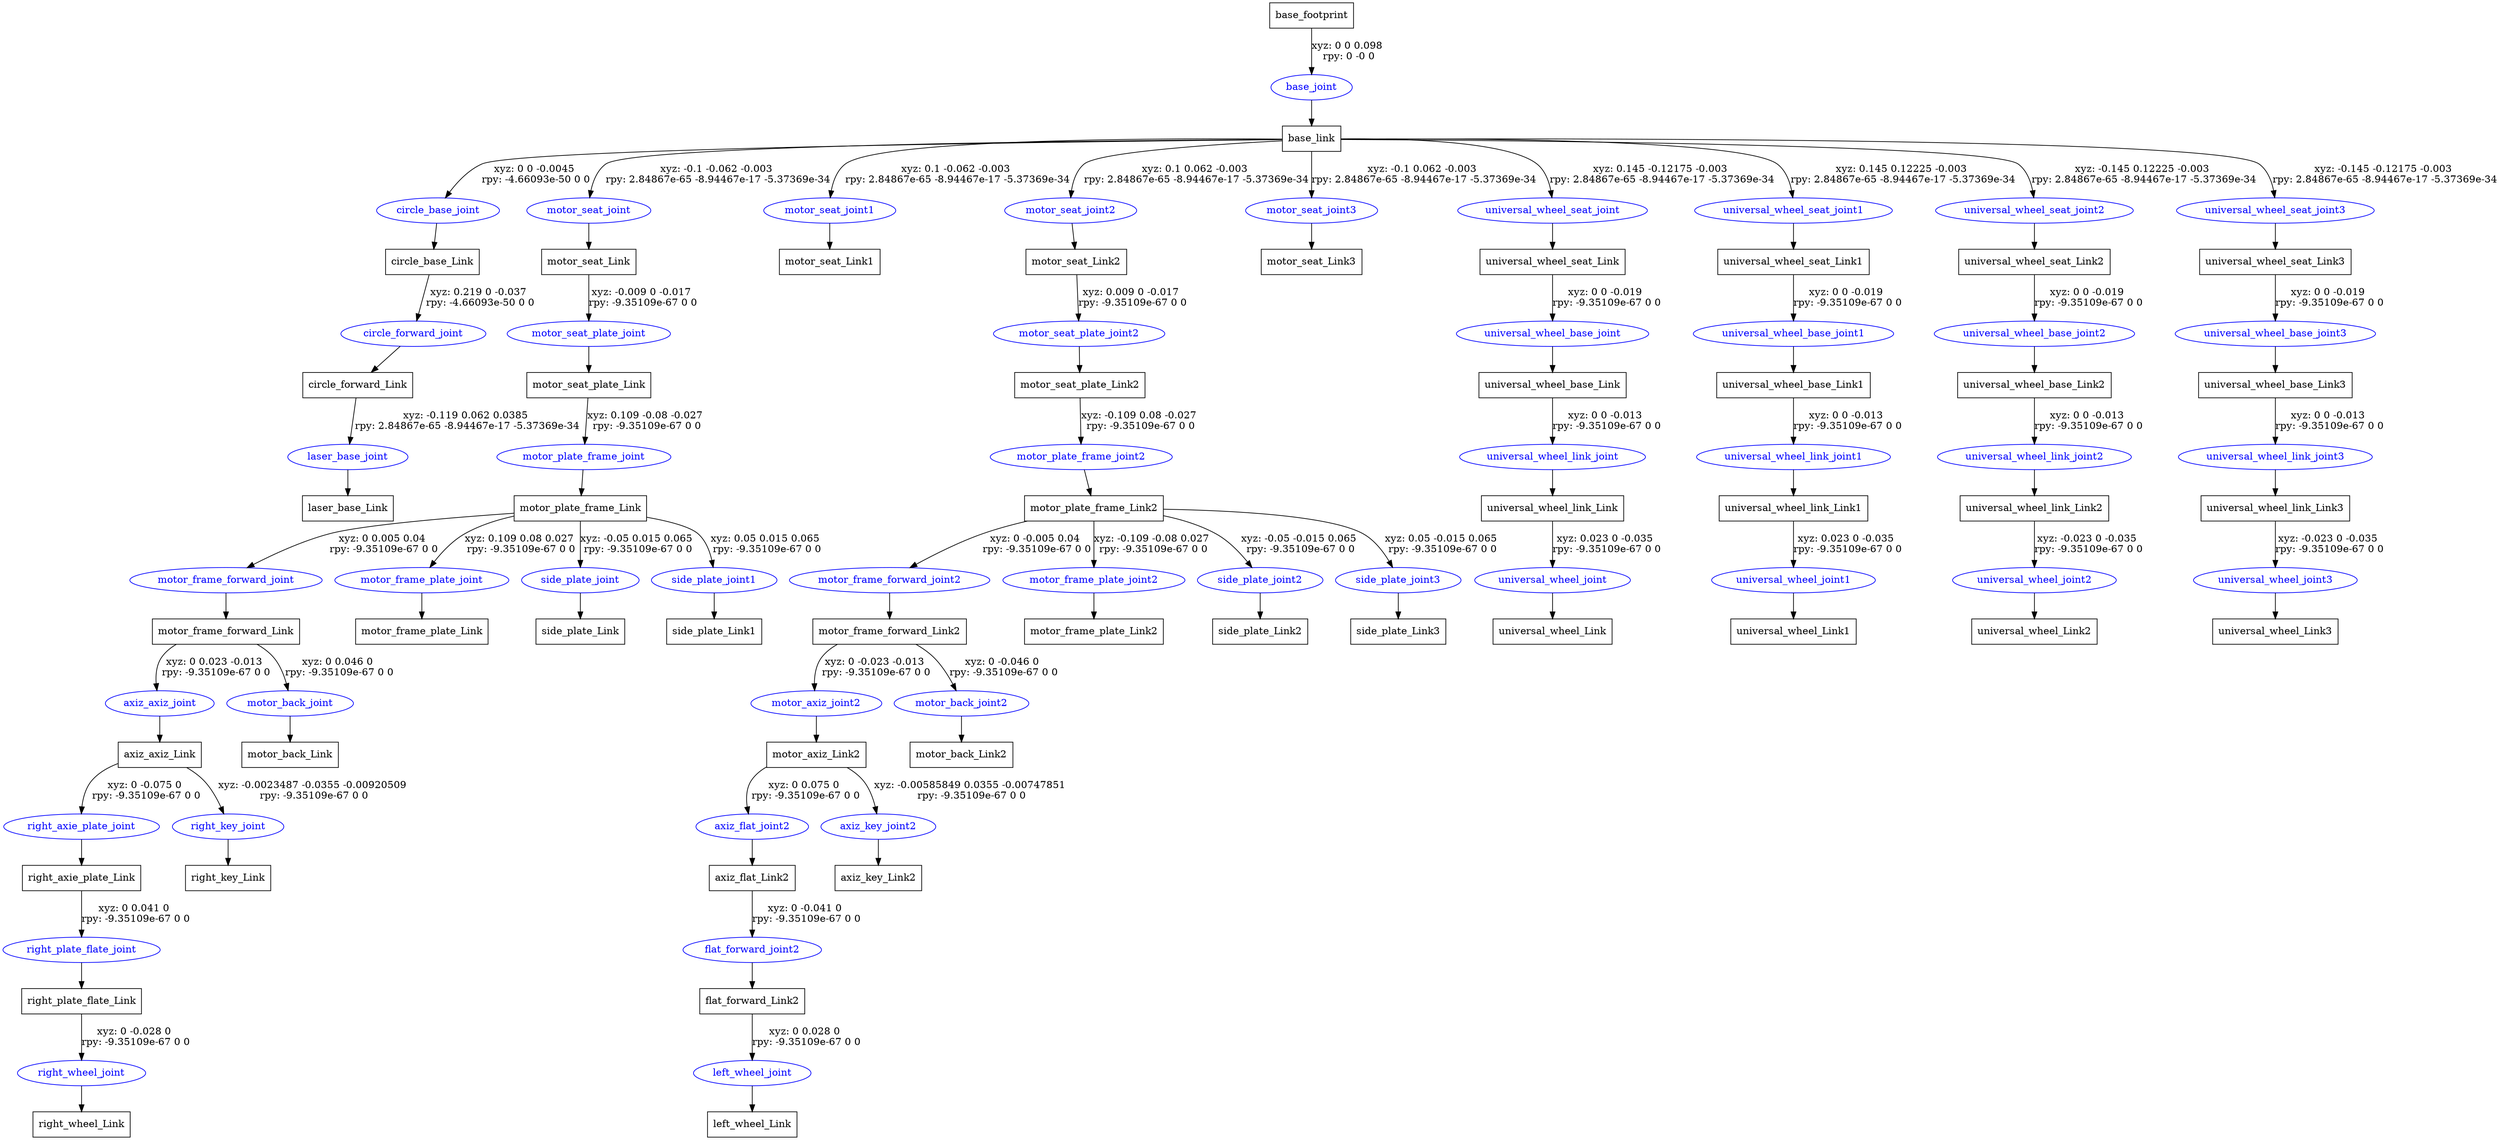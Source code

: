 digraph G {
node [shape=box];
"base_footprint" [label="base_footprint"];
"base_link" [label="base_link"];
"circle_base_Link" [label="circle_base_Link"];
"circle_forward_Link" [label="circle_forward_Link"];
"laser_base_Link" [label="laser_base_Link"];
"motor_seat_Link" [label="motor_seat_Link"];
"motor_seat_plate_Link" [label="motor_seat_plate_Link"];
"motor_plate_frame_Link" [label="motor_plate_frame_Link"];
"motor_frame_forward_Link" [label="motor_frame_forward_Link"];
"axiz_axiz_Link" [label="axiz_axiz_Link"];
"right_axie_plate_Link" [label="right_axie_plate_Link"];
"right_plate_flate_Link" [label="right_plate_flate_Link"];
"right_wheel_Link" [label="right_wheel_Link"];
"right_key_Link" [label="right_key_Link"];
"motor_back_Link" [label="motor_back_Link"];
"motor_frame_plate_Link" [label="motor_frame_plate_Link"];
"side_plate_Link" [label="side_plate_Link"];
"side_plate_Link1" [label="side_plate_Link1"];
"motor_seat_Link1" [label="motor_seat_Link1"];
"motor_seat_Link2" [label="motor_seat_Link2"];
"motor_seat_plate_Link2" [label="motor_seat_plate_Link2"];
"motor_plate_frame_Link2" [label="motor_plate_frame_Link2"];
"motor_frame_forward_Link2" [label="motor_frame_forward_Link2"];
"motor_axiz_Link2" [label="motor_axiz_Link2"];
"axiz_flat_Link2" [label="axiz_flat_Link2"];
"flat_forward_Link2" [label="flat_forward_Link2"];
"left_wheel_Link" [label="left_wheel_Link"];
"axiz_key_Link2" [label="axiz_key_Link2"];
"motor_back_Link2" [label="motor_back_Link2"];
"motor_frame_plate_Link2" [label="motor_frame_plate_Link2"];
"side_plate_Link2" [label="side_plate_Link2"];
"side_plate_Link3" [label="side_plate_Link3"];
"motor_seat_Link3" [label="motor_seat_Link3"];
"universal_wheel_seat_Link" [label="universal_wheel_seat_Link"];
"universal_wheel_base_Link" [label="universal_wheel_base_Link"];
"universal_wheel_link_Link" [label="universal_wheel_link_Link"];
"universal_wheel_Link" [label="universal_wheel_Link"];
"universal_wheel_seat_Link1" [label="universal_wheel_seat_Link1"];
"universal_wheel_base_Link1" [label="universal_wheel_base_Link1"];
"universal_wheel_link_Link1" [label="universal_wheel_link_Link1"];
"universal_wheel_Link1" [label="universal_wheel_Link1"];
"universal_wheel_seat_Link2" [label="universal_wheel_seat_Link2"];
"universal_wheel_base_Link2" [label="universal_wheel_base_Link2"];
"universal_wheel_link_Link2" [label="universal_wheel_link_Link2"];
"universal_wheel_Link2" [label="universal_wheel_Link2"];
"universal_wheel_seat_Link3" [label="universal_wheel_seat_Link3"];
"universal_wheel_base_Link3" [label="universal_wheel_base_Link3"];
"universal_wheel_link_Link3" [label="universal_wheel_link_Link3"];
"universal_wheel_Link3" [label="universal_wheel_Link3"];
node [shape=ellipse, color=blue, fontcolor=blue];
"base_footprint" -> "base_joint" [label="xyz: 0 0 0.098 \nrpy: 0 -0 0"]
"base_joint" -> "base_link"
"base_link" -> "circle_base_joint" [label="xyz: 0 0 -0.0045 \nrpy: -4.66093e-50 0 0"]
"circle_base_joint" -> "circle_base_Link"
"circle_base_Link" -> "circle_forward_joint" [label="xyz: 0.219 0 -0.037 \nrpy: -4.66093e-50 0 0"]
"circle_forward_joint" -> "circle_forward_Link"
"circle_forward_Link" -> "laser_base_joint" [label="xyz: -0.119 0.062 0.0385 \nrpy: 2.84867e-65 -8.94467e-17 -5.37369e-34"]
"laser_base_joint" -> "laser_base_Link"
"base_link" -> "motor_seat_joint" [label="xyz: -0.1 -0.062 -0.003 \nrpy: 2.84867e-65 -8.94467e-17 -5.37369e-34"]
"motor_seat_joint" -> "motor_seat_Link"
"motor_seat_Link" -> "motor_seat_plate_joint" [label="xyz: -0.009 0 -0.017 \nrpy: -9.35109e-67 0 0"]
"motor_seat_plate_joint" -> "motor_seat_plate_Link"
"motor_seat_plate_Link" -> "motor_plate_frame_joint" [label="xyz: 0.109 -0.08 -0.027 \nrpy: -9.35109e-67 0 0"]
"motor_plate_frame_joint" -> "motor_plate_frame_Link"
"motor_plate_frame_Link" -> "motor_frame_forward_joint" [label="xyz: 0 0.005 0.04 \nrpy: -9.35109e-67 0 0"]
"motor_frame_forward_joint" -> "motor_frame_forward_Link"
"motor_frame_forward_Link" -> "axiz_axiz_joint" [label="xyz: 0 0.023 -0.013 \nrpy: -9.35109e-67 0 0"]
"axiz_axiz_joint" -> "axiz_axiz_Link"
"axiz_axiz_Link" -> "right_axie_plate_joint" [label="xyz: 0 -0.075 0 \nrpy: -9.35109e-67 0 0"]
"right_axie_plate_joint" -> "right_axie_plate_Link"
"right_axie_plate_Link" -> "right_plate_flate_joint" [label="xyz: 0 0.041 0 \nrpy: -9.35109e-67 0 0"]
"right_plate_flate_joint" -> "right_plate_flate_Link"
"right_plate_flate_Link" -> "right_wheel_joint" [label="xyz: 0 -0.028 0 \nrpy: -9.35109e-67 0 0"]
"right_wheel_joint" -> "right_wheel_Link"
"axiz_axiz_Link" -> "right_key_joint" [label="xyz: -0.0023487 -0.0355 -0.00920509 \nrpy: -9.35109e-67 0 0"]
"right_key_joint" -> "right_key_Link"
"motor_frame_forward_Link" -> "motor_back_joint" [label="xyz: 0 0.046 0 \nrpy: -9.35109e-67 0 0"]
"motor_back_joint" -> "motor_back_Link"
"motor_plate_frame_Link" -> "motor_frame_plate_joint" [label="xyz: 0.109 0.08 0.027 \nrpy: -9.35109e-67 0 0"]
"motor_frame_plate_joint" -> "motor_frame_plate_Link"
"motor_plate_frame_Link" -> "side_plate_joint" [label="xyz: -0.05 0.015 0.065 \nrpy: -9.35109e-67 0 0"]
"side_plate_joint" -> "side_plate_Link"
"motor_plate_frame_Link" -> "side_plate_joint1" [label="xyz: 0.05 0.015 0.065 \nrpy: -9.35109e-67 0 0"]
"side_plate_joint1" -> "side_plate_Link1"
"base_link" -> "motor_seat_joint1" [label="xyz: 0.1 -0.062 -0.003 \nrpy: 2.84867e-65 -8.94467e-17 -5.37369e-34"]
"motor_seat_joint1" -> "motor_seat_Link1"
"base_link" -> "motor_seat_joint2" [label="xyz: 0.1 0.062 -0.003 \nrpy: 2.84867e-65 -8.94467e-17 -5.37369e-34"]
"motor_seat_joint2" -> "motor_seat_Link2"
"motor_seat_Link2" -> "motor_seat_plate_joint2" [label="xyz: 0.009 0 -0.017 \nrpy: -9.35109e-67 0 0"]
"motor_seat_plate_joint2" -> "motor_seat_plate_Link2"
"motor_seat_plate_Link2" -> "motor_plate_frame_joint2" [label="xyz: -0.109 0.08 -0.027 \nrpy: -9.35109e-67 0 0"]
"motor_plate_frame_joint2" -> "motor_plate_frame_Link2"
"motor_plate_frame_Link2" -> "motor_frame_forward_joint2" [label="xyz: 0 -0.005 0.04 \nrpy: -9.35109e-67 0 0"]
"motor_frame_forward_joint2" -> "motor_frame_forward_Link2"
"motor_frame_forward_Link2" -> "motor_axiz_joint2" [label="xyz: 0 -0.023 -0.013 \nrpy: -9.35109e-67 0 0"]
"motor_axiz_joint2" -> "motor_axiz_Link2"
"motor_axiz_Link2" -> "axiz_flat_joint2" [label="xyz: 0 0.075 0 \nrpy: -9.35109e-67 0 0"]
"axiz_flat_joint2" -> "axiz_flat_Link2"
"axiz_flat_Link2" -> "flat_forward_joint2" [label="xyz: 0 -0.041 0 \nrpy: -9.35109e-67 0 0"]
"flat_forward_joint2" -> "flat_forward_Link2"
"flat_forward_Link2" -> "left_wheel_joint" [label="xyz: 0 0.028 0 \nrpy: -9.35109e-67 0 0"]
"left_wheel_joint" -> "left_wheel_Link"
"motor_axiz_Link2" -> "axiz_key_joint2" [label="xyz: -0.00585849 0.0355 -0.00747851 \nrpy: -9.35109e-67 0 0"]
"axiz_key_joint2" -> "axiz_key_Link2"
"motor_frame_forward_Link2" -> "motor_back_joint2" [label="xyz: 0 -0.046 0 \nrpy: -9.35109e-67 0 0"]
"motor_back_joint2" -> "motor_back_Link2"
"motor_plate_frame_Link2" -> "motor_frame_plate_joint2" [label="xyz: -0.109 -0.08 0.027 \nrpy: -9.35109e-67 0 0"]
"motor_frame_plate_joint2" -> "motor_frame_plate_Link2"
"motor_plate_frame_Link2" -> "side_plate_joint2" [label="xyz: -0.05 -0.015 0.065 \nrpy: -9.35109e-67 0 0"]
"side_plate_joint2" -> "side_plate_Link2"
"motor_plate_frame_Link2" -> "side_plate_joint3" [label="xyz: 0.05 -0.015 0.065 \nrpy: -9.35109e-67 0 0"]
"side_plate_joint3" -> "side_plate_Link3"
"base_link" -> "motor_seat_joint3" [label="xyz: -0.1 0.062 -0.003 \nrpy: 2.84867e-65 -8.94467e-17 -5.37369e-34"]
"motor_seat_joint3" -> "motor_seat_Link3"
"base_link" -> "universal_wheel_seat_joint" [label="xyz: 0.145 -0.12175 -0.003 \nrpy: 2.84867e-65 -8.94467e-17 -5.37369e-34"]
"universal_wheel_seat_joint" -> "universal_wheel_seat_Link"
"universal_wheel_seat_Link" -> "universal_wheel_base_joint" [label="xyz: 0 0 -0.019 \nrpy: -9.35109e-67 0 0"]
"universal_wheel_base_joint" -> "universal_wheel_base_Link"
"universal_wheel_base_Link" -> "universal_wheel_link_joint" [label="xyz: 0 0 -0.013 \nrpy: -9.35109e-67 0 0"]
"universal_wheel_link_joint" -> "universal_wheel_link_Link"
"universal_wheel_link_Link" -> "universal_wheel_joint" [label="xyz: 0.023 0 -0.035 \nrpy: -9.35109e-67 0 0"]
"universal_wheel_joint" -> "universal_wheel_Link"
"base_link" -> "universal_wheel_seat_joint1" [label="xyz: 0.145 0.12225 -0.003 \nrpy: 2.84867e-65 -8.94467e-17 -5.37369e-34"]
"universal_wheel_seat_joint1" -> "universal_wheel_seat_Link1"
"universal_wheel_seat_Link1" -> "universal_wheel_base_joint1" [label="xyz: 0 0 -0.019 \nrpy: -9.35109e-67 0 0"]
"universal_wheel_base_joint1" -> "universal_wheel_base_Link1"
"universal_wheel_base_Link1" -> "universal_wheel_link_joint1" [label="xyz: 0 0 -0.013 \nrpy: -9.35109e-67 0 0"]
"universal_wheel_link_joint1" -> "universal_wheel_link_Link1"
"universal_wheel_link_Link1" -> "universal_wheel_joint1" [label="xyz: 0.023 0 -0.035 \nrpy: -9.35109e-67 0 0"]
"universal_wheel_joint1" -> "universal_wheel_Link1"
"base_link" -> "universal_wheel_seat_joint2" [label="xyz: -0.145 0.12225 -0.003 \nrpy: 2.84867e-65 -8.94467e-17 -5.37369e-34"]
"universal_wheel_seat_joint2" -> "universal_wheel_seat_Link2"
"universal_wheel_seat_Link2" -> "universal_wheel_base_joint2" [label="xyz: 0 0 -0.019 \nrpy: -9.35109e-67 0 0"]
"universal_wheel_base_joint2" -> "universal_wheel_base_Link2"
"universal_wheel_base_Link2" -> "universal_wheel_link_joint2" [label="xyz: 0 0 -0.013 \nrpy: -9.35109e-67 0 0"]
"universal_wheel_link_joint2" -> "universal_wheel_link_Link2"
"universal_wheel_link_Link2" -> "universal_wheel_joint2" [label="xyz: -0.023 0 -0.035 \nrpy: -9.35109e-67 0 0"]
"universal_wheel_joint2" -> "universal_wheel_Link2"
"base_link" -> "universal_wheel_seat_joint3" [label="xyz: -0.145 -0.12175 -0.003 \nrpy: 2.84867e-65 -8.94467e-17 -5.37369e-34"]
"universal_wheel_seat_joint3" -> "universal_wheel_seat_Link3"
"universal_wheel_seat_Link3" -> "universal_wheel_base_joint3" [label="xyz: 0 0 -0.019 \nrpy: -9.35109e-67 0 0"]
"universal_wheel_base_joint3" -> "universal_wheel_base_Link3"
"universal_wheel_base_Link3" -> "universal_wheel_link_joint3" [label="xyz: 0 0 -0.013 \nrpy: -9.35109e-67 0 0"]
"universal_wheel_link_joint3" -> "universal_wheel_link_Link3"
"universal_wheel_link_Link3" -> "universal_wheel_joint3" [label="xyz: -0.023 0 -0.035 \nrpy: -9.35109e-67 0 0"]
"universal_wheel_joint3" -> "universal_wheel_Link3"
}
